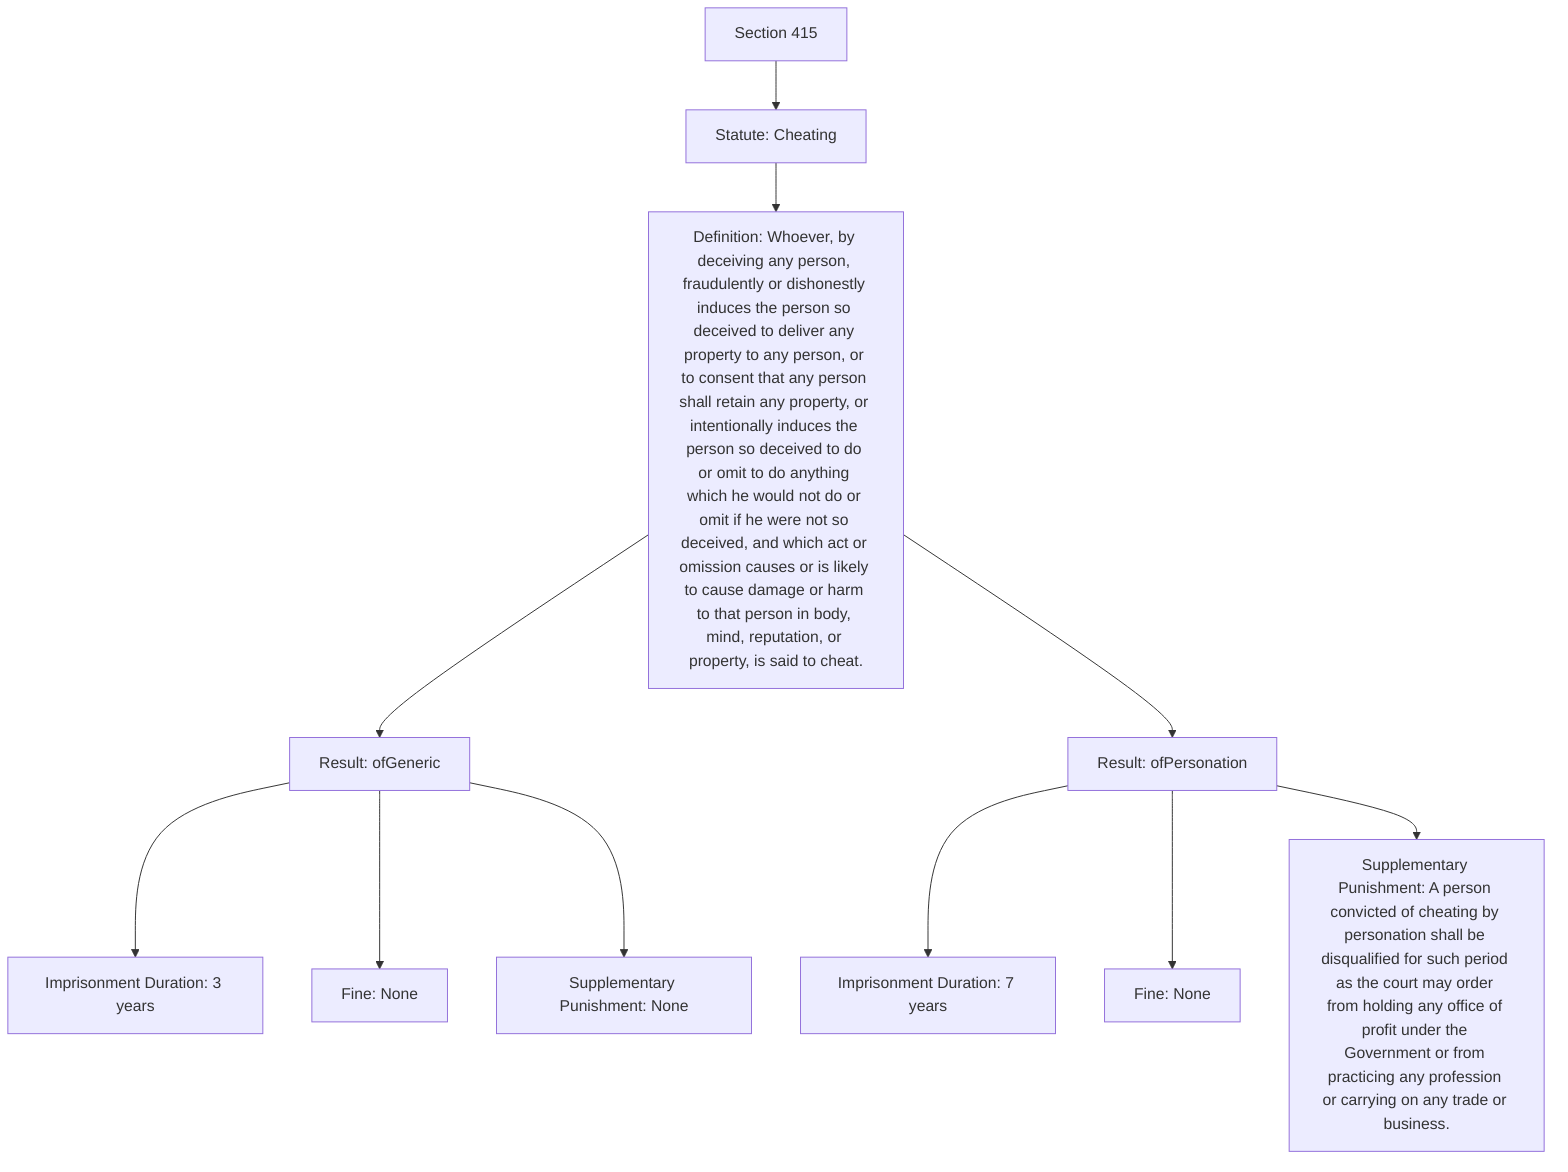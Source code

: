 graph TD

    A[Section 415] --> B[Statute: Cheating] --> C[Definition: Whoever, by deceiving any person, fraudulently or dishonestly induces the person so deceived to deliver any property to any person, or to consent that any person shall retain any property, or intentionally induces the person so deceived to do or omit to do anything which he would not do or omit if he were not so deceived, and which act or omission causes or is likely to cause damage or harm to that person in body, mind, reputation, or property, is said to cheat.]

    C --> D[Result: ofGeneric]
    D --> D1[Imprisonment Duration: 3 years]
    D --> D2[Fine: None]
    D --> D3[Supplementary Punishment: None]

    C --> E[Result: ofPersonation]
    E --> E1[Imprisonment Duration: 7 years]
    E --> E2[Fine: None]
    E --> E3[Supplementary Punishment: A person convicted of cheating by personation shall be disqualified for such period as the court may order from holding any office of profit under the Government or from practicing any profession or carrying on any trade or business.]